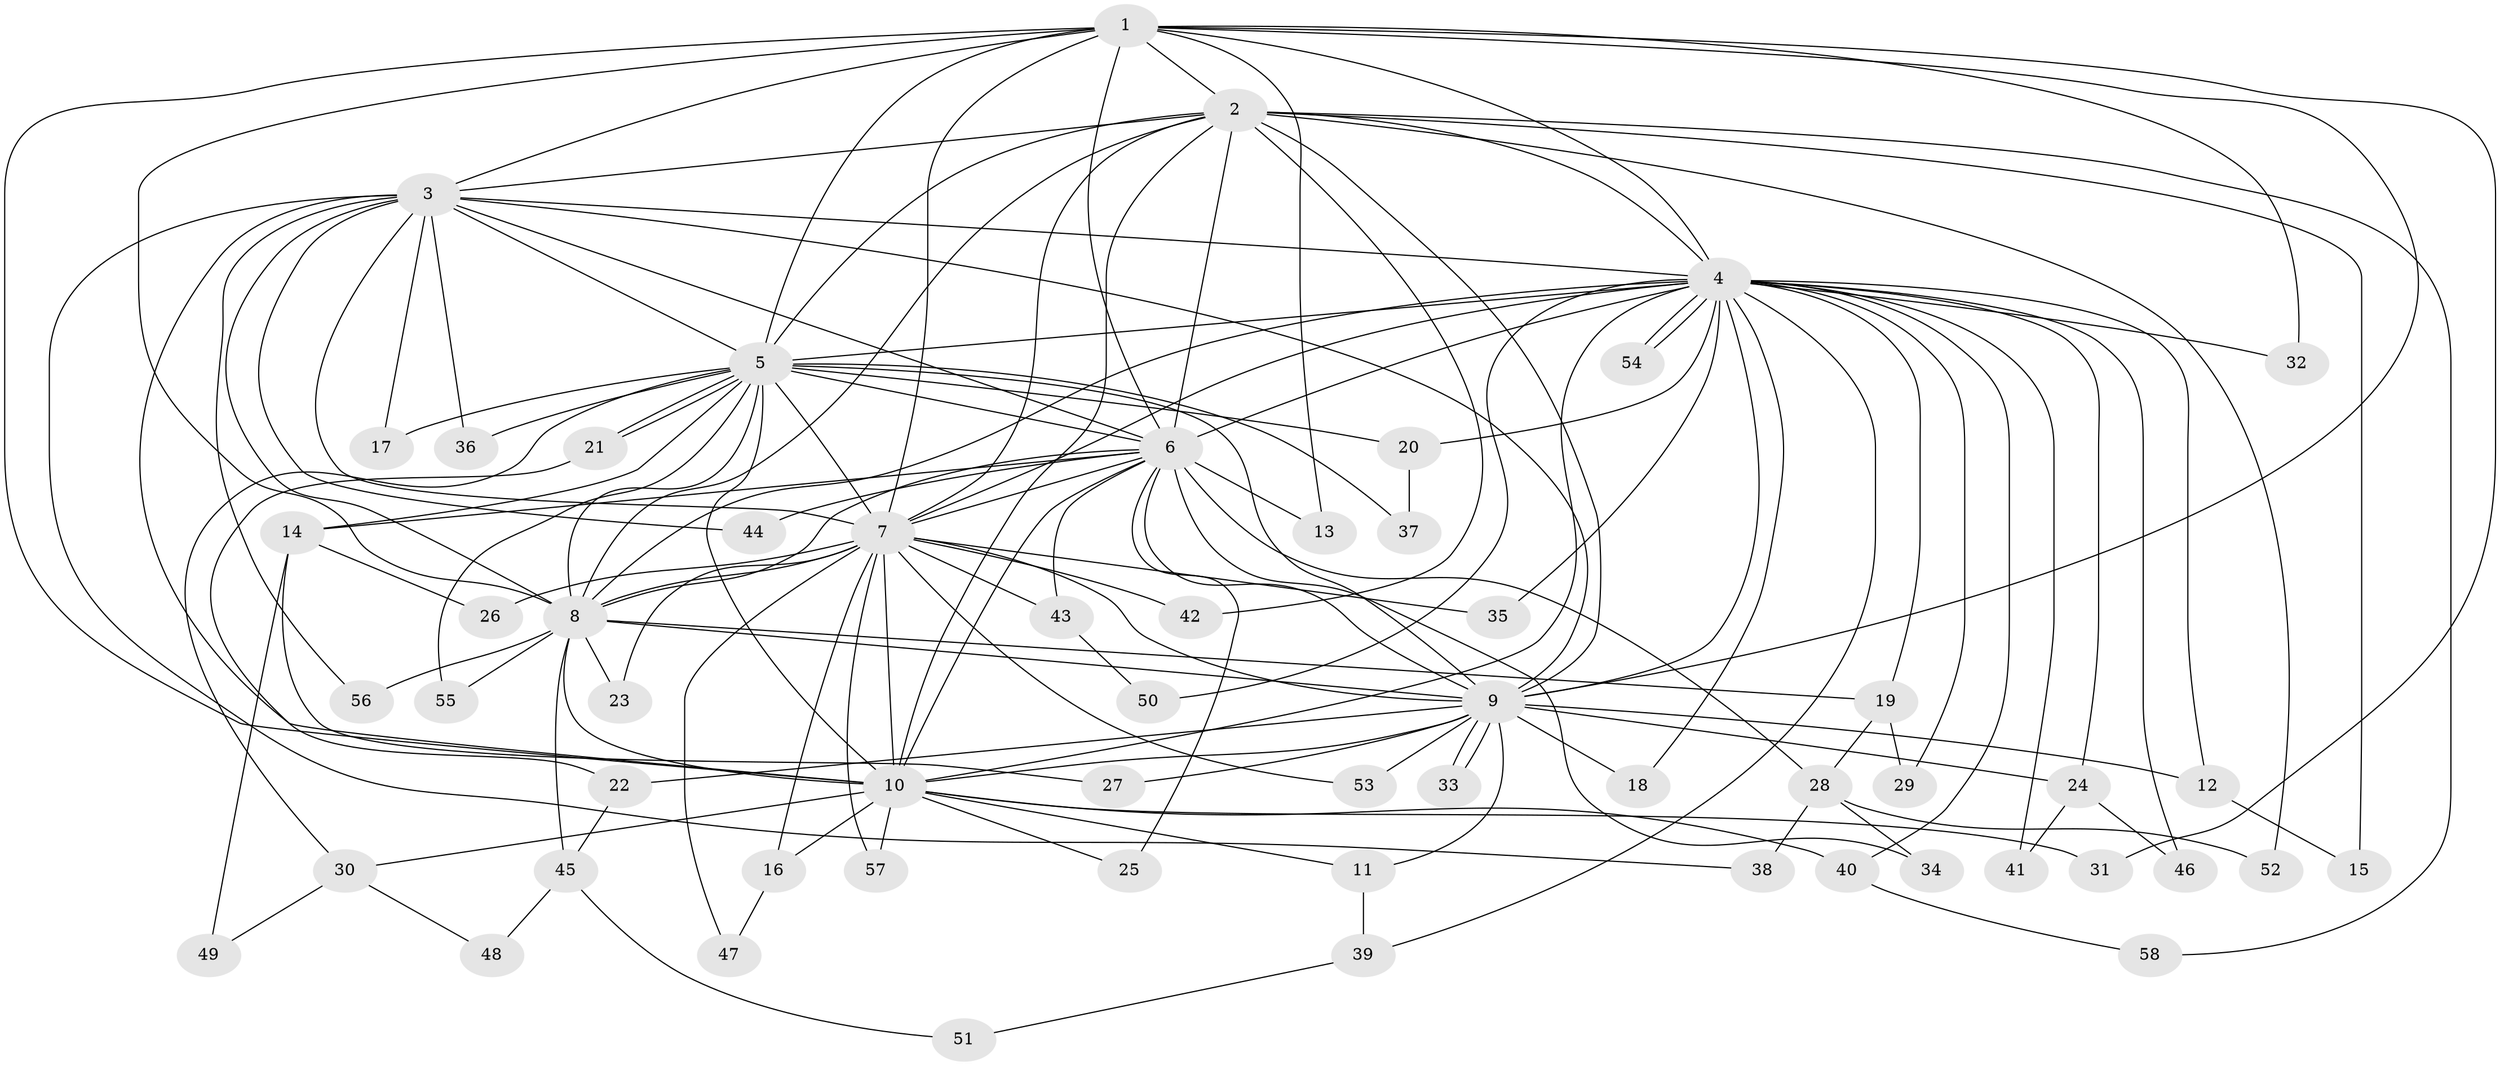 // Generated by graph-tools (version 1.1) at 2025/13/03/09/25 04:13:58]
// undirected, 58 vertices, 141 edges
graph export_dot {
graph [start="1"]
  node [color=gray90,style=filled];
  1;
  2;
  3;
  4;
  5;
  6;
  7;
  8;
  9;
  10;
  11;
  12;
  13;
  14;
  15;
  16;
  17;
  18;
  19;
  20;
  21;
  22;
  23;
  24;
  25;
  26;
  27;
  28;
  29;
  30;
  31;
  32;
  33;
  34;
  35;
  36;
  37;
  38;
  39;
  40;
  41;
  42;
  43;
  44;
  45;
  46;
  47;
  48;
  49;
  50;
  51;
  52;
  53;
  54;
  55;
  56;
  57;
  58;
  1 -- 2;
  1 -- 3;
  1 -- 4;
  1 -- 5;
  1 -- 6;
  1 -- 7;
  1 -- 8;
  1 -- 9;
  1 -- 10;
  1 -- 13;
  1 -- 31;
  1 -- 32;
  2 -- 3;
  2 -- 4;
  2 -- 5;
  2 -- 6;
  2 -- 7;
  2 -- 8;
  2 -- 9;
  2 -- 10;
  2 -- 15;
  2 -- 42;
  2 -- 52;
  2 -- 58;
  3 -- 4;
  3 -- 5;
  3 -- 6;
  3 -- 7;
  3 -- 8;
  3 -- 9;
  3 -- 10;
  3 -- 17;
  3 -- 36;
  3 -- 38;
  3 -- 44;
  3 -- 56;
  4 -- 5;
  4 -- 6;
  4 -- 7;
  4 -- 8;
  4 -- 9;
  4 -- 10;
  4 -- 12;
  4 -- 18;
  4 -- 19;
  4 -- 20;
  4 -- 24;
  4 -- 29;
  4 -- 32;
  4 -- 35;
  4 -- 39;
  4 -- 40;
  4 -- 41;
  4 -- 46;
  4 -- 50;
  4 -- 54;
  4 -- 54;
  5 -- 6;
  5 -- 7;
  5 -- 8;
  5 -- 9;
  5 -- 10;
  5 -- 14;
  5 -- 17;
  5 -- 20;
  5 -- 21;
  5 -- 21;
  5 -- 30;
  5 -- 36;
  5 -- 37;
  5 -- 55;
  6 -- 7;
  6 -- 8;
  6 -- 9;
  6 -- 10;
  6 -- 13;
  6 -- 14;
  6 -- 25;
  6 -- 28;
  6 -- 34;
  6 -- 43;
  6 -- 44;
  7 -- 8;
  7 -- 9;
  7 -- 10;
  7 -- 16;
  7 -- 23;
  7 -- 26;
  7 -- 35;
  7 -- 42;
  7 -- 43;
  7 -- 47;
  7 -- 53;
  7 -- 57;
  8 -- 9;
  8 -- 10;
  8 -- 19;
  8 -- 23;
  8 -- 45;
  8 -- 55;
  8 -- 56;
  9 -- 10;
  9 -- 11;
  9 -- 12;
  9 -- 18;
  9 -- 22;
  9 -- 24;
  9 -- 27;
  9 -- 33;
  9 -- 33;
  9 -- 53;
  10 -- 11;
  10 -- 16;
  10 -- 25;
  10 -- 30;
  10 -- 31;
  10 -- 40;
  10 -- 57;
  11 -- 39;
  12 -- 15;
  14 -- 26;
  14 -- 27;
  14 -- 49;
  16 -- 47;
  19 -- 28;
  19 -- 29;
  20 -- 37;
  21 -- 22;
  22 -- 45;
  24 -- 41;
  24 -- 46;
  28 -- 34;
  28 -- 38;
  28 -- 52;
  30 -- 48;
  30 -- 49;
  39 -- 51;
  40 -- 58;
  43 -- 50;
  45 -- 48;
  45 -- 51;
}
